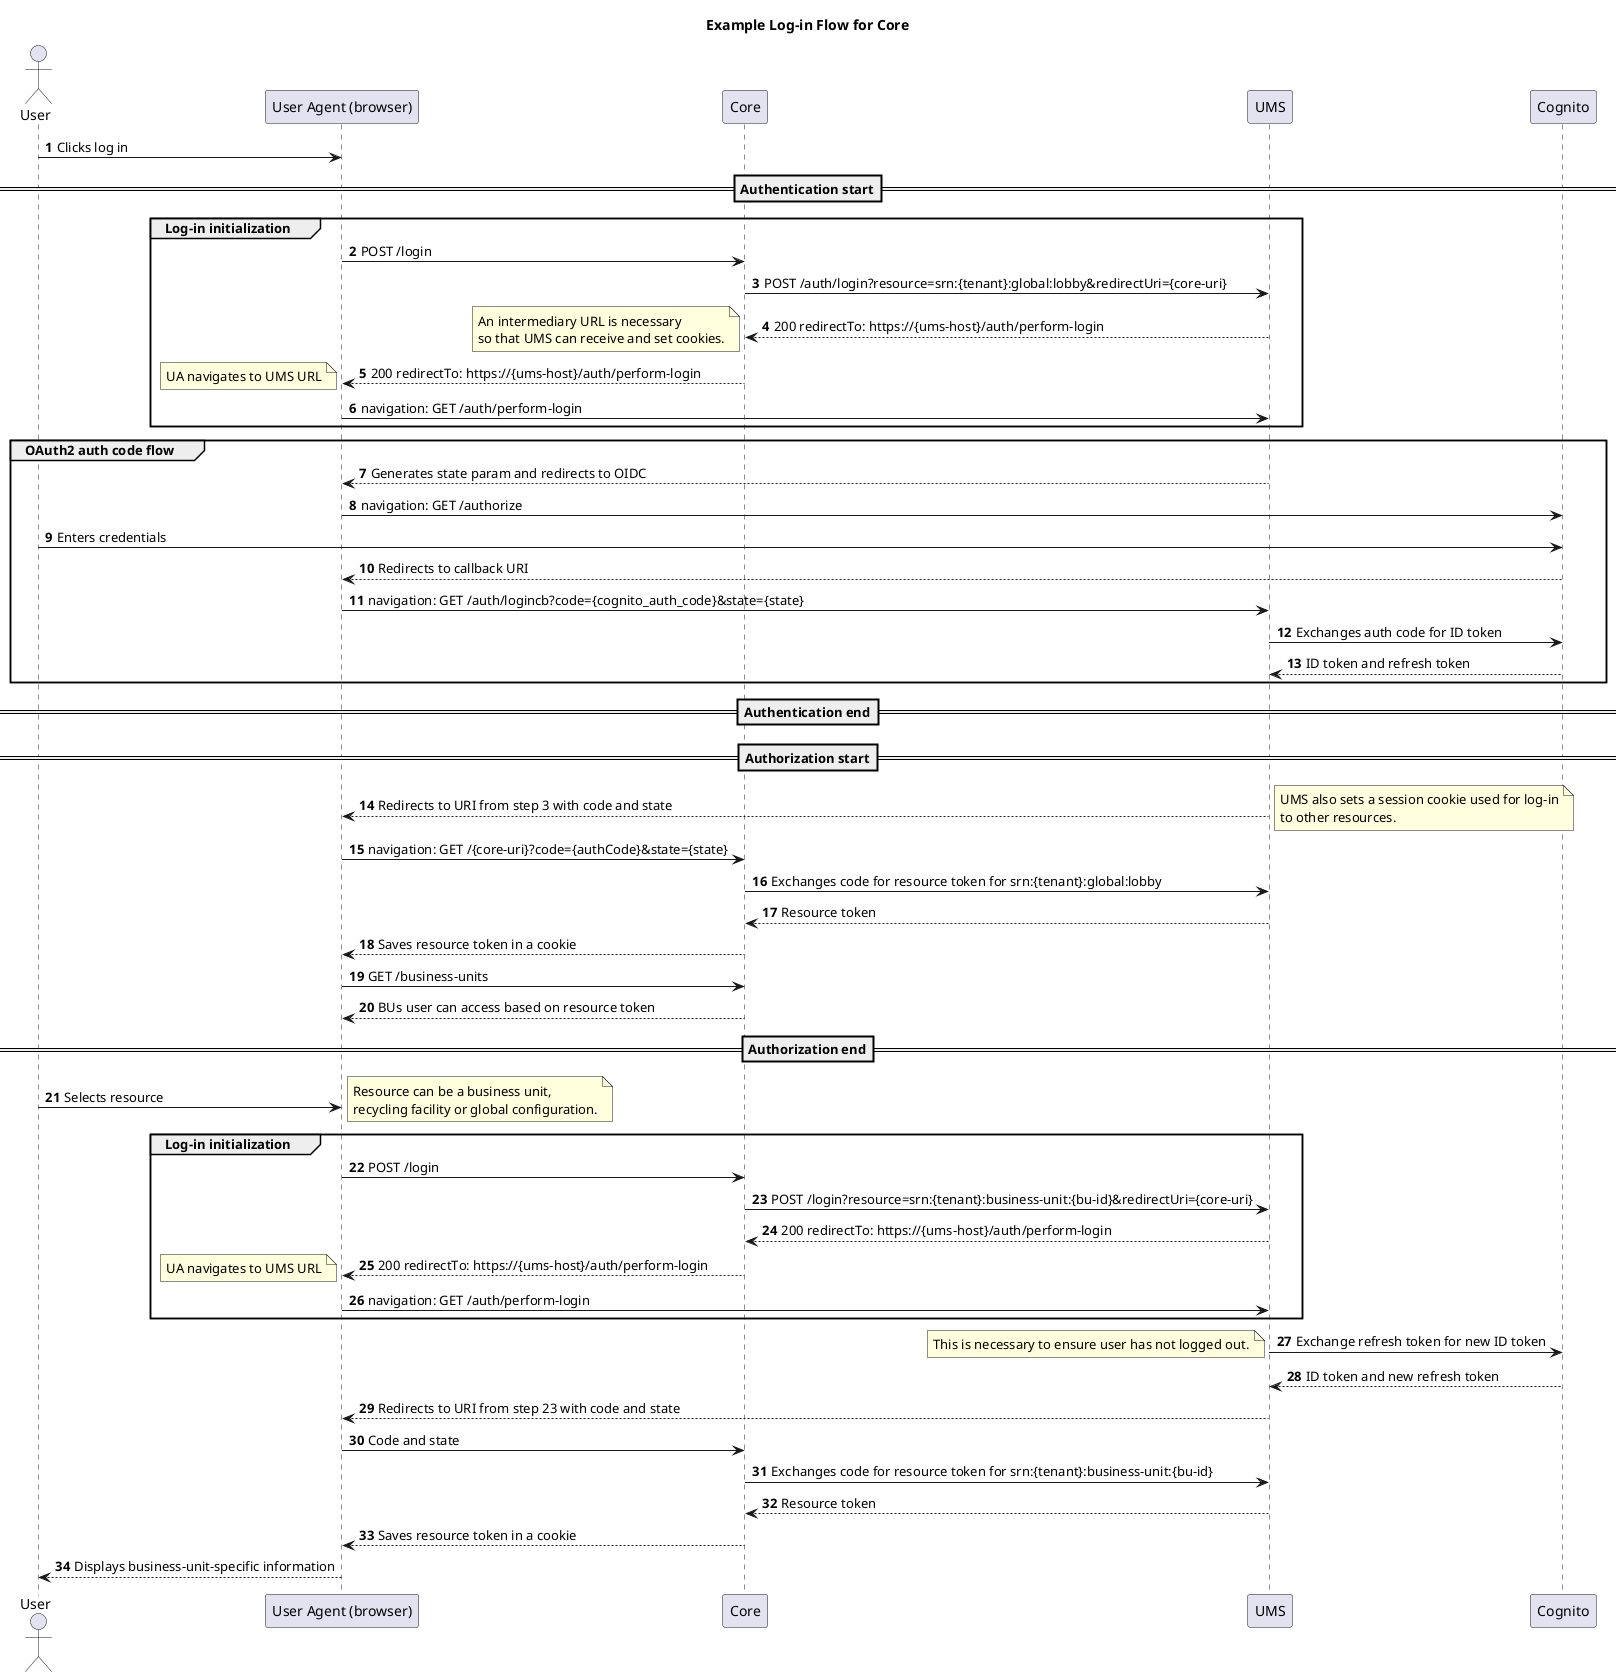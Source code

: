 @startuml lobby_log_in

title Example Log-in Flow for Core
autonumber

actor User as u
participant "User Agent (browser)" as ua
participant Core as core
participant UMS as ums
participant Cognito as oidc

u -> ua: Clicks log in

==Authentication start==
group Log-in initialization
  ua -> core: POST /login
  core -> ums: POST /auth/login?resource=srn:{tenant}:global:lobby&redirectUri={core-uri}
  ums --> core: 200 redirectTo: https://{ums-host}/auth/perform-login

  note left
  An intermediary URL is necessary
  so that UMS can receive and set cookies.
  end note

  core --> ua: 200 redirectTo: https://{ums-host}/auth/perform-login

  note left: UA navigates to UMS URL
  ua -> ums: navigation: GET /auth/perform-login
end

group OAuth2 auth code flow
  ums --> ua: Generates state param and redirects to OIDC
  ua -> oidc: navigation: GET /authorize
  u -> oidc: Enters credentials

  oidc --> ua: Redirects to callback URI
  ua -> ums: navigation: GET /auth/logincb?code={cognito_auth_code}&state={state}

  ums -> oidc: Exchanges auth code for ID token
  oidc --> ums: ID token and refresh token
end
==Authentication end==

==Authorization start==
ums --> ua: Redirects to URI from step 3 with code and state

note right
UMS also sets a session cookie used for log-in
to other resources.
end note

ua -> core: navigation: GET /{core-uri}?code={authCode}&state={state}
core -> ums: Exchanges code for resource token for srn:{tenant}:global:lobby
ums --> core: Resource token
core --> ua: Saves resource token in a cookie
ua -> core: GET /business-units
core --> ua: BUs user can access based on resource token
==Authorization end==

u -> ua: Selects resource

note right
Resource can be a business unit,
recycling facility or global configuration.
end note

group Log-in initialization
  ua -> core: POST /login
  core -> ums: POST /login?resource=srn:{tenant}:business-unit:{bu-id}&redirectUri={core-uri}
  ums --> core: 200 redirectTo: https://{ums-host}/auth/perform-login

  core --> ua: 200 redirectTo: https://{ums-host}/auth/perform-login

  note left: UA navigates to UMS URL
  ua -> ums: navigation: GET /auth/perform-login
end

ums -> oidc: Exchange refresh token for new ID token

note left
This is necessary to ensure user has not logged out.
end note

oidc --> ums: ID token and new refresh token
ums --> ua: Redirects to URI from step 23 with code and state
ua -> core: Code and state
core -> ums: Exchanges code for resource token for srn:{tenant}:business-unit:{bu-id}
ums --> core: Resource token
core --> ua: Saves resource token in a cookie
ua --> u: Displays business-unit-specific information
@enduml
